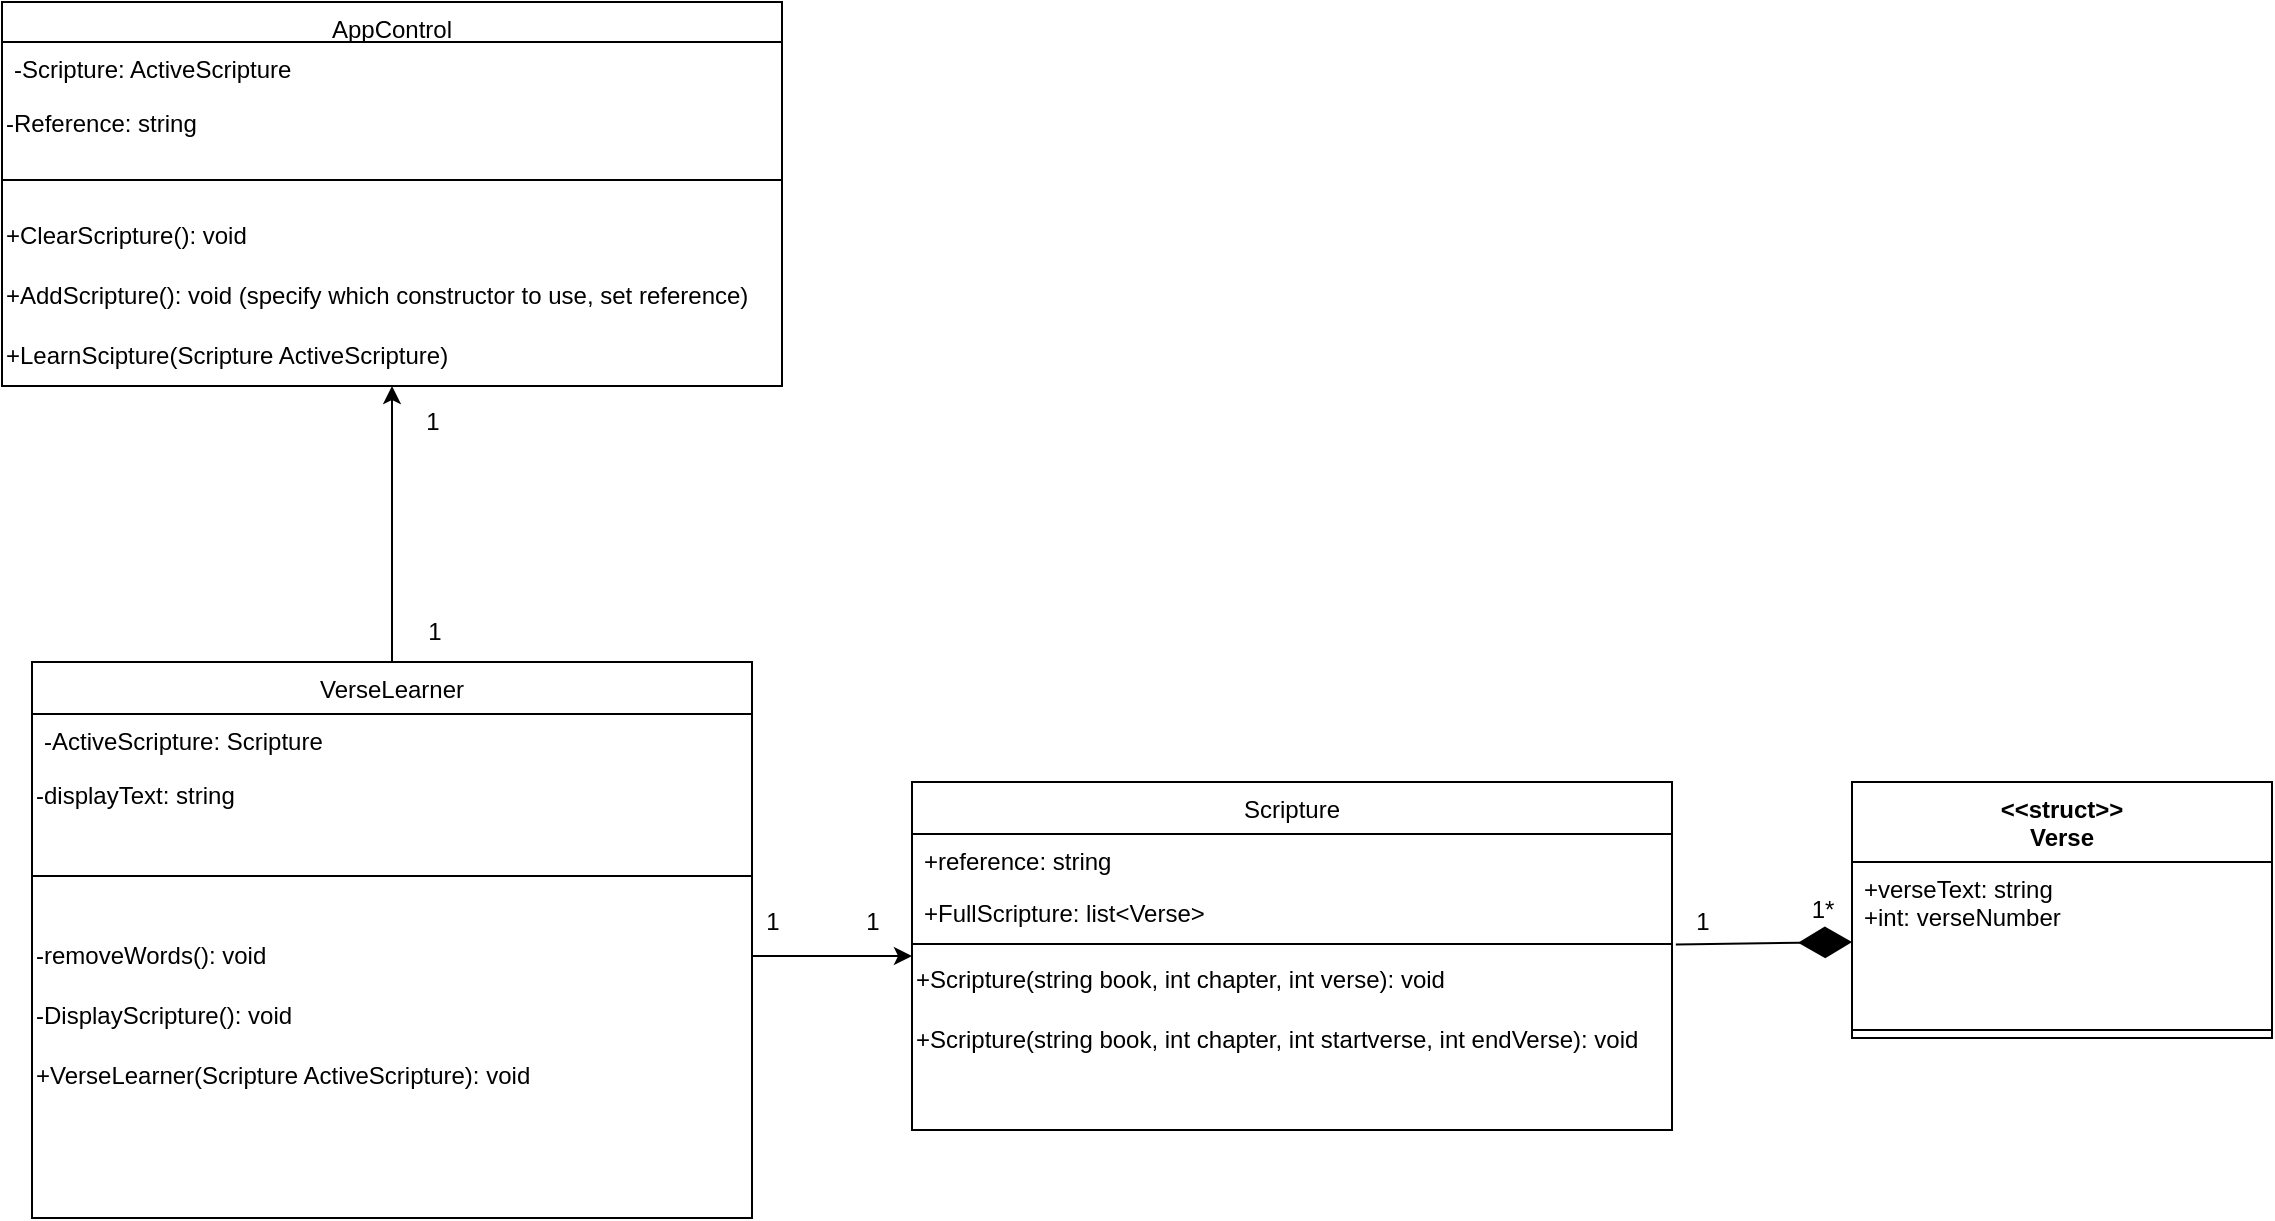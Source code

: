 <mxfile>
    <diagram id="C5RBs43oDa-KdzZeNtuy" name="Page-1">
        <mxGraphModel dx="1423" dy="1505" grid="1" gridSize="10" guides="1" tooltips="1" connect="1" arrows="1" fold="1" page="1" pageScale="1" pageWidth="827" pageHeight="1169" math="0" shadow="0">
            <root>
                <mxCell id="WIyWlLk6GJQsqaUBKTNV-0"/>
                <mxCell id="WIyWlLk6GJQsqaUBKTNV-1" parent="WIyWlLk6GJQsqaUBKTNV-0"/>
                <mxCell id="zkfFHV4jXpPFQw0GAbJ--0" value="Scripture" style="swimlane;fontStyle=0;align=center;verticalAlign=top;childLayout=stackLayout;horizontal=1;startSize=26;horizontalStack=0;resizeParent=1;resizeLast=0;collapsible=1;marginBottom=0;rounded=0;shadow=0;strokeWidth=1;" parent="WIyWlLk6GJQsqaUBKTNV-1" vertex="1">
                    <mxGeometry x="270" y="230" width="380" height="174" as="geometry">
                        <mxRectangle x="220" y="120" width="160" height="26" as="alternateBounds"/>
                    </mxGeometry>
                </mxCell>
                <mxCell id="zkfFHV4jXpPFQw0GAbJ--1" value="+reference: string" style="text;align=left;verticalAlign=top;spacingLeft=4;spacingRight=4;overflow=hidden;rotatable=0;points=[[0,0.5],[1,0.5]];portConstraint=eastwest;" parent="zkfFHV4jXpPFQw0GAbJ--0" vertex="1">
                    <mxGeometry y="26" width="380" height="26" as="geometry"/>
                </mxCell>
                <mxCell id="zkfFHV4jXpPFQw0GAbJ--2" value="+FullScripture: list&lt;Verse&gt;" style="text;align=left;verticalAlign=top;spacingLeft=4;spacingRight=4;overflow=hidden;rotatable=0;points=[[0,0.5],[1,0.5]];portConstraint=eastwest;rounded=0;shadow=0;html=0;" parent="zkfFHV4jXpPFQw0GAbJ--0" vertex="1">
                    <mxGeometry y="52" width="380" height="26" as="geometry"/>
                </mxCell>
                <mxCell id="zkfFHV4jXpPFQw0GAbJ--4" value="" style="line;html=1;strokeWidth=1;align=left;verticalAlign=middle;spacingTop=-1;spacingLeft=3;spacingRight=3;rotatable=0;labelPosition=right;points=[];portConstraint=eastwest;" parent="zkfFHV4jXpPFQw0GAbJ--0" vertex="1">
                    <mxGeometry y="78" width="380" height="6" as="geometry"/>
                </mxCell>
                <mxCell id="rrTFqutVV7T2XK0FzDRi-6" value="+Scripture(string book, int chapter, int verse): void" style="text;html=1;align=left;verticalAlign=middle;resizable=0;points=[];autosize=1;strokeColor=none;fillColor=none;" parent="zkfFHV4jXpPFQw0GAbJ--0" vertex="1">
                    <mxGeometry y="84" width="380" height="30" as="geometry"/>
                </mxCell>
                <mxCell id="rrTFqutVV7T2XK0FzDRi-1" value="+Scripture(string book, int chapter, int startverse, int endVerse): void" style="text;html=1;align=left;verticalAlign=middle;resizable=0;points=[];autosize=1;strokeColor=none;fillColor=none;" parent="zkfFHV4jXpPFQw0GAbJ--0" vertex="1">
                    <mxGeometry y="114" width="380" height="30" as="geometry"/>
                </mxCell>
                <mxCell id="rrTFqutVV7T2XK0FzDRi-11" value="&lt;&lt;struct&gt;&gt;&#10;Verse" style="swimlane;fontStyle=1;align=center;verticalAlign=top;childLayout=stackLayout;horizontal=1;startSize=40;horizontalStack=0;resizeParent=1;resizeParentMax=0;resizeLast=0;collapsible=1;marginBottom=0;" parent="WIyWlLk6GJQsqaUBKTNV-1" vertex="1">
                    <mxGeometry x="740" y="230" width="210" height="128" as="geometry"/>
                </mxCell>
                <mxCell id="rrTFqutVV7T2XK0FzDRi-12" value="+verseText: string&#10;+int: verseNumber&#10;" style="text;strokeColor=none;fillColor=none;align=left;verticalAlign=top;spacingLeft=4;spacingRight=4;overflow=hidden;rotatable=0;points=[[0,0.5],[1,0.5]];portConstraint=eastwest;" parent="rrTFqutVV7T2XK0FzDRi-11" vertex="1">
                    <mxGeometry y="40" width="210" height="80" as="geometry"/>
                </mxCell>
                <mxCell id="rrTFqutVV7T2XK0FzDRi-13" value="" style="line;strokeWidth=1;fillColor=none;align=left;verticalAlign=middle;spacingTop=-1;spacingLeft=3;spacingRight=3;rotatable=0;labelPosition=right;points=[];portConstraint=eastwest;strokeColor=inherit;" parent="rrTFqutVV7T2XK0FzDRi-11" vertex="1">
                    <mxGeometry y="120" width="210" height="8" as="geometry"/>
                </mxCell>
                <mxCell id="rrTFqutVV7T2XK0FzDRi-38" style="edgeStyle=none;rounded=0;orthogonalLoop=1;jettySize=auto;html=1;entryX=0.5;entryY=1;entryDx=0;entryDy=0;" parent="WIyWlLk6GJQsqaUBKTNV-1" source="rrTFqutVV7T2XK0FzDRi-15" target="rrTFqutVV7T2XK0FzDRi-24" edge="1">
                    <mxGeometry relative="1" as="geometry"/>
                </mxCell>
                <mxCell id="rrTFqutVV7T2XK0FzDRi-15" value="VerseLearner" style="swimlane;fontStyle=0;align=center;verticalAlign=top;childLayout=stackLayout;horizontal=1;startSize=26;horizontalStack=0;resizeParent=1;resizeLast=0;collapsible=1;marginBottom=0;rounded=0;shadow=0;strokeWidth=1;" parent="WIyWlLk6GJQsqaUBKTNV-1" vertex="1">
                    <mxGeometry x="-170" y="170" width="360" height="278" as="geometry">
                        <mxRectangle x="220" y="120" width="160" height="26" as="alternateBounds"/>
                    </mxGeometry>
                </mxCell>
                <mxCell id="rrTFqutVV7T2XK0FzDRi-16" value="-ActiveScripture: Scripture" style="text;align=left;verticalAlign=top;spacingLeft=4;spacingRight=4;overflow=hidden;rotatable=0;points=[[0,0.5],[1,0.5]];portConstraint=eastwest;" parent="rrTFqutVV7T2XK0FzDRi-15" vertex="1">
                    <mxGeometry y="26" width="360" height="26" as="geometry"/>
                </mxCell>
                <mxCell id="rrTFqutVV7T2XK0FzDRi-18" value="-displayText:&amp;nbsp;string&lt;span style=&quot;&quot;&gt;&lt;br&gt;&lt;/span&gt;" style="text;html=1;align=left;verticalAlign=middle;resizable=0;points=[];autosize=1;strokeColor=none;fillColor=none;" parent="rrTFqutVV7T2XK0FzDRi-15" vertex="1">
                    <mxGeometry y="52" width="360" height="30" as="geometry"/>
                </mxCell>
                <mxCell id="rrTFqutVV7T2XK0FzDRi-19" value="" style="line;html=1;strokeWidth=1;align=left;verticalAlign=middle;spacingTop=-1;spacingLeft=3;spacingRight=3;rotatable=0;labelPosition=right;points=[];portConstraint=eastwest;" parent="rrTFqutVV7T2XK0FzDRi-15" vertex="1">
                    <mxGeometry y="82" width="360" height="50" as="geometry"/>
                </mxCell>
                <mxCell id="rrTFqutVV7T2XK0FzDRi-21" value="-removeWords(): void" style="text;html=1;align=left;verticalAlign=middle;resizable=0;points=[];autosize=1;strokeColor=none;fillColor=none;" parent="rrTFqutVV7T2XK0FzDRi-15" vertex="1">
                    <mxGeometry y="132" width="360" height="30" as="geometry"/>
                </mxCell>
                <mxCell id="rrTFqutVV7T2XK0FzDRi-23" value="-DisplayScripture(): void" style="text;html=1;align=left;verticalAlign=middle;resizable=0;points=[];autosize=1;strokeColor=none;fillColor=none;" parent="rrTFqutVV7T2XK0FzDRi-15" vertex="1">
                    <mxGeometry y="162" width="360" height="30" as="geometry"/>
                </mxCell>
                <mxCell id="rrTFqutVV7T2XK0FzDRi-35" value="+VerseLearner(Scripture ActiveScripture): void" style="text;html=1;align=left;verticalAlign=middle;resizable=0;points=[];autosize=1;strokeColor=none;fillColor=none;" parent="rrTFqutVV7T2XK0FzDRi-15" vertex="1">
                    <mxGeometry y="192" width="360" height="30" as="geometry"/>
                </mxCell>
                <mxCell id="rrTFqutVV7T2XK0FzDRi-24" value="AppControl" style="swimlane;fontStyle=0;align=center;verticalAlign=top;childLayout=stackLayout;horizontal=1;startSize=20;horizontalStack=0;resizeParent=1;resizeLast=0;collapsible=1;marginBottom=0;rounded=0;shadow=0;strokeWidth=1;" parent="WIyWlLk6GJQsqaUBKTNV-1" vertex="1">
                    <mxGeometry x="-185" y="-160" width="390" height="192" as="geometry">
                        <mxRectangle x="220" y="120" width="160" height="26" as="alternateBounds"/>
                    </mxGeometry>
                </mxCell>
                <mxCell id="rrTFqutVV7T2XK0FzDRi-25" value="-Scripture: ActiveScripture" style="text;align=left;verticalAlign=top;spacingLeft=4;spacingRight=4;overflow=hidden;rotatable=0;points=[[0,0.5],[1,0.5]];portConstraint=eastwest;" parent="rrTFqutVV7T2XK0FzDRi-24" vertex="1">
                    <mxGeometry y="20" width="390" height="26" as="geometry"/>
                </mxCell>
                <mxCell id="rrTFqutVV7T2XK0FzDRi-27" value="-Reference:&amp;nbsp;string&lt;span style=&quot;&quot;&gt;&lt;br&gt;&lt;/span&gt;" style="text;html=1;align=left;verticalAlign=middle;resizable=0;points=[];autosize=1;strokeColor=none;fillColor=none;" parent="rrTFqutVV7T2XK0FzDRi-24" vertex="1">
                    <mxGeometry y="46" width="390" height="30" as="geometry"/>
                </mxCell>
                <mxCell id="rrTFqutVV7T2XK0FzDRi-28" value="" style="line;html=1;strokeWidth=1;align=left;verticalAlign=middle;spacingTop=-1;spacingLeft=3;spacingRight=3;rotatable=0;labelPosition=right;points=[];portConstraint=eastwest;" parent="rrTFqutVV7T2XK0FzDRi-24" vertex="1">
                    <mxGeometry y="76" width="390" height="26" as="geometry"/>
                </mxCell>
                <mxCell id="rrTFqutVV7T2XK0FzDRi-33" value="+ClearScripture(): void" style="text;html=1;align=left;verticalAlign=middle;resizable=0;points=[];autosize=1;strokeColor=none;fillColor=none;" parent="rrTFqutVV7T2XK0FzDRi-24" vertex="1">
                    <mxGeometry y="102" width="390" height="30" as="geometry"/>
                </mxCell>
                <mxCell id="rrTFqutVV7T2XK0FzDRi-29" value="+AddScripture(): void (specify which constructor to use, set reference)" style="text;html=1;align=left;verticalAlign=middle;resizable=0;points=[];autosize=1;strokeColor=none;fillColor=none;" parent="rrTFqutVV7T2XK0FzDRi-24" vertex="1">
                    <mxGeometry y="132" width="390" height="30" as="geometry"/>
                </mxCell>
                <mxCell id="rrTFqutVV7T2XK0FzDRi-30" value="+LearnScipture(Scripture ActiveScripture)" style="text;html=1;align=left;verticalAlign=middle;resizable=0;points=[];autosize=1;strokeColor=none;fillColor=none;" parent="rrTFqutVV7T2XK0FzDRi-24" vertex="1">
                    <mxGeometry y="162" width="390" height="30" as="geometry"/>
                </mxCell>
                <mxCell id="rrTFqutVV7T2XK0FzDRi-36" value="" style="endArrow=diamondThin;endFill=1;endSize=24;html=1;rounded=0;exitX=1.005;exitY=0.548;exitDx=0;exitDy=0;exitPerimeter=0;entryX=0;entryY=0.5;entryDx=0;entryDy=0;" parent="WIyWlLk6GJQsqaUBKTNV-1" source="zkfFHV4jXpPFQw0GAbJ--4" target="rrTFqutVV7T2XK0FzDRi-12" edge="1">
                    <mxGeometry width="160" relative="1" as="geometry">
                        <mxPoint x="640" y="310" as="sourcePoint"/>
                        <mxPoint x="800" y="310" as="targetPoint"/>
                    </mxGeometry>
                </mxCell>
                <mxCell id="rrTFqutVV7T2XK0FzDRi-37" style="rounded=0;orthogonalLoop=1;jettySize=auto;html=1;" parent="WIyWlLk6GJQsqaUBKTNV-1" source="rrTFqutVV7T2XK0FzDRi-21" edge="1">
                    <mxGeometry relative="1" as="geometry">
                        <mxPoint x="270" y="317" as="targetPoint"/>
                    </mxGeometry>
                </mxCell>
                <mxCell id="M9SP3bTqNQBU5bltc9lH-0" value="1*" style="text;html=1;align=center;verticalAlign=middle;resizable=0;points=[];autosize=1;strokeColor=none;fillColor=none;" parent="WIyWlLk6GJQsqaUBKTNV-1" vertex="1">
                    <mxGeometry x="710" y="279" width="30" height="30" as="geometry"/>
                </mxCell>
                <mxCell id="M9SP3bTqNQBU5bltc9lH-2" value="1" style="text;html=1;align=center;verticalAlign=middle;resizable=0;points=[];autosize=1;strokeColor=none;fillColor=none;" parent="WIyWlLk6GJQsqaUBKTNV-1" vertex="1">
                    <mxGeometry x="650" y="285" width="30" height="30" as="geometry"/>
                </mxCell>
                <mxCell id="M9SP3bTqNQBU5bltc9lH-3" value="1" style="text;html=1;align=center;verticalAlign=middle;resizable=0;points=[];autosize=1;strokeColor=none;fillColor=none;" parent="WIyWlLk6GJQsqaUBKTNV-1" vertex="1">
                    <mxGeometry x="185" y="285" width="30" height="30" as="geometry"/>
                </mxCell>
                <mxCell id="M9SP3bTqNQBU5bltc9lH-5" value="1" style="text;html=1;align=center;verticalAlign=middle;resizable=0;points=[];autosize=1;strokeColor=none;fillColor=none;" parent="WIyWlLk6GJQsqaUBKTNV-1" vertex="1">
                    <mxGeometry x="235" y="285" width="30" height="30" as="geometry"/>
                </mxCell>
                <mxCell id="M9SP3bTqNQBU5bltc9lH-7" value="1" style="text;html=1;align=center;verticalAlign=middle;resizable=0;points=[];autosize=1;strokeColor=none;fillColor=none;" parent="WIyWlLk6GJQsqaUBKTNV-1" vertex="1">
                    <mxGeometry x="15" y="35" width="30" height="30" as="geometry"/>
                </mxCell>
                <mxCell id="M9SP3bTqNQBU5bltc9lH-8" value="1" style="text;html=1;align=center;verticalAlign=middle;resizable=0;points=[];autosize=1;strokeColor=none;fillColor=none;" parent="WIyWlLk6GJQsqaUBKTNV-1" vertex="1">
                    <mxGeometry x="16" y="140" width="30" height="30" as="geometry"/>
                </mxCell>
            </root>
        </mxGraphModel>
    </diagram>
</mxfile>